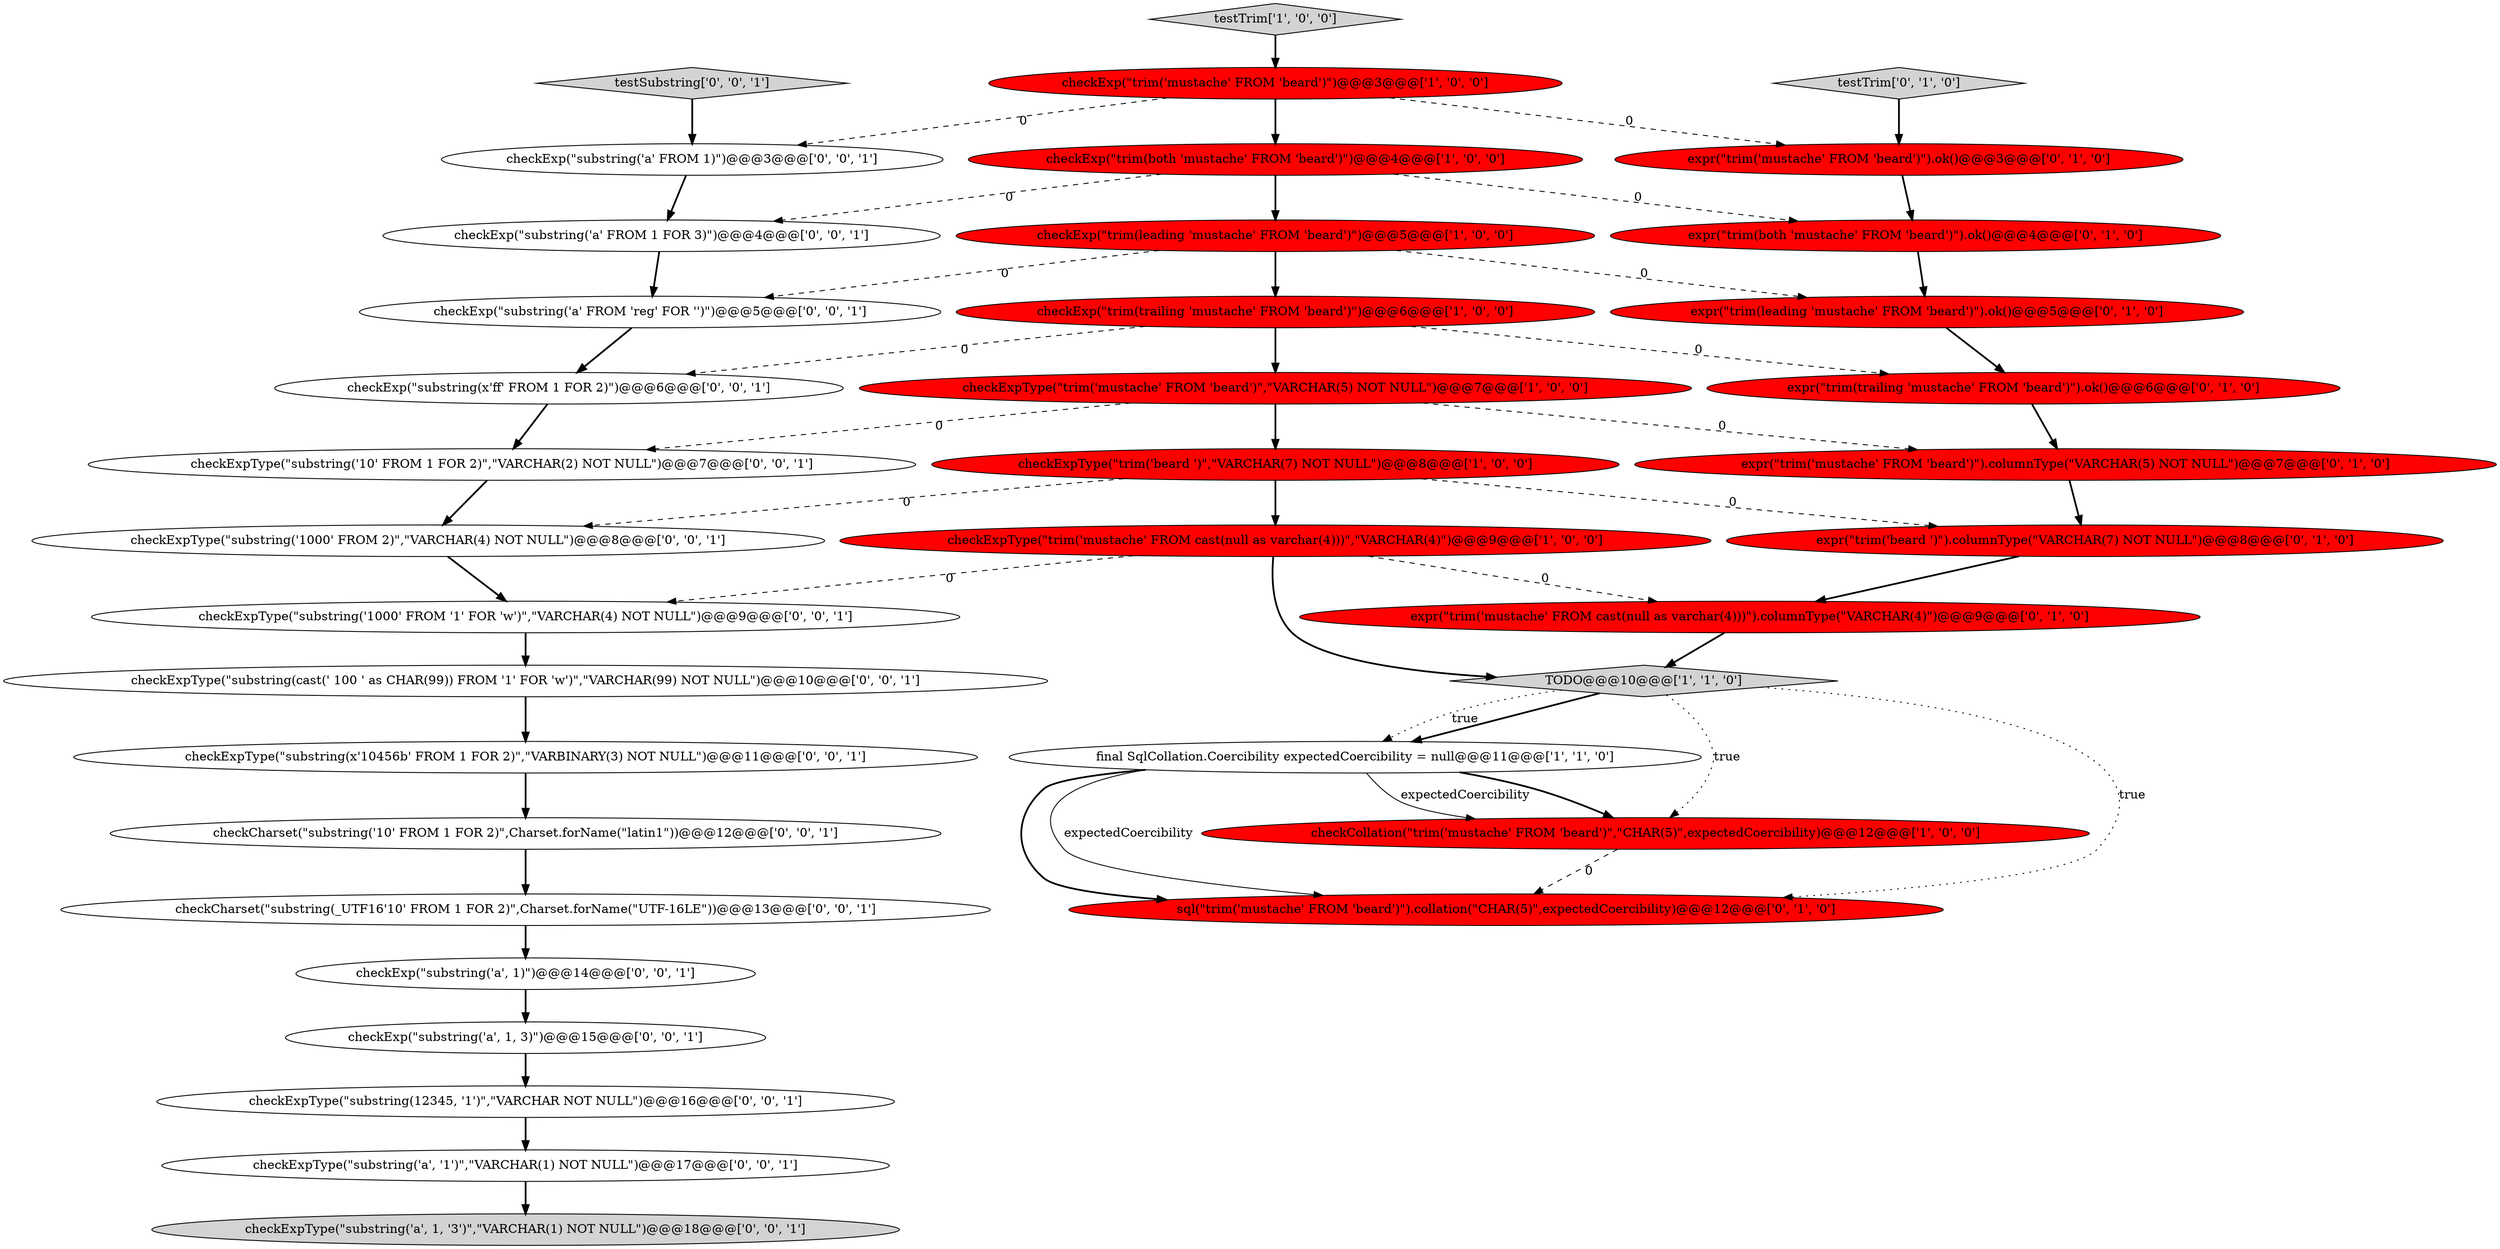 digraph {
4 [style = filled, label = "checkExpType(\"trim('mustache' FROM 'beard')\",\"VARCHAR(5) NOT NULL\")@@@7@@@['1', '0', '0']", fillcolor = red, shape = ellipse image = "AAA1AAABBB1BBB"];
25 [style = filled, label = "checkExpType(\"substring('1000' FROM '1' FOR 'w')\",\"VARCHAR(4) NOT NULL\")@@@9@@@['0', '0', '1']", fillcolor = white, shape = ellipse image = "AAA0AAABBB3BBB"];
13 [style = filled, label = "expr(\"trim(trailing 'mustache' FROM 'beard')\").ok()@@@6@@@['0', '1', '0']", fillcolor = red, shape = ellipse image = "AAA1AAABBB2BBB"];
20 [style = filled, label = "checkExp(\"substring('a', 1)\")@@@14@@@['0', '0', '1']", fillcolor = white, shape = ellipse image = "AAA0AAABBB3BBB"];
11 [style = filled, label = "expr(\"trim('beard ')\").columnType(\"VARCHAR(7) NOT NULL\")@@@8@@@['0', '1', '0']", fillcolor = red, shape = ellipse image = "AAA1AAABBB2BBB"];
19 [style = filled, label = "testTrim['0', '1', '0']", fillcolor = lightgray, shape = diamond image = "AAA0AAABBB2BBB"];
10 [style = filled, label = "testTrim['1', '0', '0']", fillcolor = lightgray, shape = diamond image = "AAA0AAABBB1BBB"];
16 [style = filled, label = "expr(\"trim('mustache' FROM 'beard')\").ok()@@@3@@@['0', '1', '0']", fillcolor = red, shape = ellipse image = "AAA1AAABBB2BBB"];
34 [style = filled, label = "checkExp(\"substring('a' FROM 'reg' FOR '\')\")@@@5@@@['0', '0', '1']", fillcolor = white, shape = ellipse image = "AAA0AAABBB3BBB"];
33 [style = filled, label = "checkExpType(\"substring('a', 1, '3')\",\"VARCHAR(1) NOT NULL\")@@@18@@@['0', '0', '1']", fillcolor = lightgray, shape = ellipse image = "AAA0AAABBB3BBB"];
31 [style = filled, label = "checkExp(\"substring('a' FROM 1)\")@@@3@@@['0', '0', '1']", fillcolor = white, shape = ellipse image = "AAA0AAABBB3BBB"];
17 [style = filled, label = "expr(\"trim(leading 'mustache' FROM 'beard')\").ok()@@@5@@@['0', '1', '0']", fillcolor = red, shape = ellipse image = "AAA1AAABBB2BBB"];
21 [style = filled, label = "checkExpType(\"substring(12345, '1')\",\"VARCHAR NOT NULL\")@@@16@@@['0', '0', '1']", fillcolor = white, shape = ellipse image = "AAA0AAABBB3BBB"];
28 [style = filled, label = "checkExpType(\"substring('10' FROM 1 FOR 2)\",\"VARCHAR(2) NOT NULL\")@@@7@@@['0', '0', '1']", fillcolor = white, shape = ellipse image = "AAA0AAABBB3BBB"];
5 [style = filled, label = "checkCollation(\"trim('mustache' FROM 'beard')\",\"CHAR(5)\",expectedCoercibility)@@@12@@@['1', '0', '0']", fillcolor = red, shape = ellipse image = "AAA1AAABBB1BBB"];
8 [style = filled, label = "checkExp(\"trim(trailing 'mustache' FROM 'beard')\")@@@6@@@['1', '0', '0']", fillcolor = red, shape = ellipse image = "AAA1AAABBB1BBB"];
26 [style = filled, label = "checkCharset(\"substring(_UTF16'10' FROM 1 FOR 2)\",Charset.forName(\"UTF-16LE\"))@@@13@@@['0', '0', '1']", fillcolor = white, shape = ellipse image = "AAA0AAABBB3BBB"];
23 [style = filled, label = "testSubstring['0', '0', '1']", fillcolor = lightgray, shape = diamond image = "AAA0AAABBB3BBB"];
9 [style = filled, label = "TODO@@@10@@@['1', '1', '0']", fillcolor = lightgray, shape = diamond image = "AAA0AAABBB1BBB"];
30 [style = filled, label = "checkCharset(\"substring('10' FROM 1 FOR 2)\",Charset.forName(\"latin1\"))@@@12@@@['0', '0', '1']", fillcolor = white, shape = ellipse image = "AAA0AAABBB3BBB"];
3 [style = filled, label = "final SqlCollation.Coercibility expectedCoercibility = null@@@11@@@['1', '1', '0']", fillcolor = white, shape = ellipse image = "AAA0AAABBB1BBB"];
22 [style = filled, label = "checkExpType(\"substring('a', '1')\",\"VARCHAR(1) NOT NULL\")@@@17@@@['0', '0', '1']", fillcolor = white, shape = ellipse image = "AAA0AAABBB3BBB"];
29 [style = filled, label = "checkExpType(\"substring(x'10456b' FROM 1 FOR 2)\",\"VARBINARY(3) NOT NULL\")@@@11@@@['0', '0', '1']", fillcolor = white, shape = ellipse image = "AAA0AAABBB3BBB"];
1 [style = filled, label = "checkExp(\"trim(both 'mustache' FROM 'beard')\")@@@4@@@['1', '0', '0']", fillcolor = red, shape = ellipse image = "AAA1AAABBB1BBB"];
6 [style = filled, label = "checkExpType(\"trim('beard ')\",\"VARCHAR(7) NOT NULL\")@@@8@@@['1', '0', '0']", fillcolor = red, shape = ellipse image = "AAA1AAABBB1BBB"];
27 [style = filled, label = "checkExp(\"substring(x'ff' FROM 1 FOR 2)\")@@@6@@@['0', '0', '1']", fillcolor = white, shape = ellipse image = "AAA0AAABBB3BBB"];
0 [style = filled, label = "checkExp(\"trim('mustache' FROM 'beard')\")@@@3@@@['1', '0', '0']", fillcolor = red, shape = ellipse image = "AAA1AAABBB1BBB"];
2 [style = filled, label = "checkExp(\"trim(leading 'mustache' FROM 'beard')\")@@@5@@@['1', '0', '0']", fillcolor = red, shape = ellipse image = "AAA1AAABBB1BBB"];
32 [style = filled, label = "checkExp(\"substring('a', 1, 3)\")@@@15@@@['0', '0', '1']", fillcolor = white, shape = ellipse image = "AAA0AAABBB3BBB"];
18 [style = filled, label = "expr(\"trim('mustache' FROM cast(null as varchar(4)))\").columnType(\"VARCHAR(4)\")@@@9@@@['0', '1', '0']", fillcolor = red, shape = ellipse image = "AAA1AAABBB2BBB"];
7 [style = filled, label = "checkExpType(\"trim('mustache' FROM cast(null as varchar(4)))\",\"VARCHAR(4)\")@@@9@@@['1', '0', '0']", fillcolor = red, shape = ellipse image = "AAA1AAABBB1BBB"];
12 [style = filled, label = "expr(\"trim(both 'mustache' FROM 'beard')\").ok()@@@4@@@['0', '1', '0']", fillcolor = red, shape = ellipse image = "AAA1AAABBB2BBB"];
35 [style = filled, label = "checkExpType(\"substring(cast(' 100 ' as CHAR(99)) FROM '1' FOR 'w')\",\"VARCHAR(99) NOT NULL\")@@@10@@@['0', '0', '1']", fillcolor = white, shape = ellipse image = "AAA0AAABBB3BBB"];
24 [style = filled, label = "checkExp(\"substring('a' FROM 1 FOR 3)\")@@@4@@@['0', '0', '1']", fillcolor = white, shape = ellipse image = "AAA0AAABBB3BBB"];
36 [style = filled, label = "checkExpType(\"substring('1000' FROM 2)\",\"VARCHAR(4) NOT NULL\")@@@8@@@['0', '0', '1']", fillcolor = white, shape = ellipse image = "AAA0AAABBB3BBB"];
15 [style = filled, label = "expr(\"trim('mustache' FROM 'beard')\").columnType(\"VARCHAR(5) NOT NULL\")@@@7@@@['0', '1', '0']", fillcolor = red, shape = ellipse image = "AAA1AAABBB2BBB"];
14 [style = filled, label = "sql(\"trim('mustache' FROM 'beard')\").collation(\"CHAR(5)\",expectedCoercibility)@@@12@@@['0', '1', '0']", fillcolor = red, shape = ellipse image = "AAA1AAABBB2BBB"];
23->31 [style = bold, label=""];
22->33 [style = bold, label=""];
32->21 [style = bold, label=""];
5->14 [style = dashed, label="0"];
28->36 [style = bold, label=""];
35->29 [style = bold, label=""];
7->18 [style = dashed, label="0"];
29->30 [style = bold, label=""];
4->6 [style = bold, label=""];
31->24 [style = bold, label=""];
27->28 [style = bold, label=""];
3->14 [style = bold, label=""];
12->17 [style = bold, label=""];
30->26 [style = bold, label=""];
0->16 [style = dashed, label="0"];
6->11 [style = dashed, label="0"];
20->32 [style = bold, label=""];
24->34 [style = bold, label=""];
25->35 [style = bold, label=""];
2->17 [style = dashed, label="0"];
9->14 [style = dotted, label="true"];
11->18 [style = bold, label=""];
4->28 [style = dashed, label="0"];
19->16 [style = bold, label=""];
8->13 [style = dashed, label="0"];
7->9 [style = bold, label=""];
1->12 [style = dashed, label="0"];
3->5 [style = bold, label=""];
36->25 [style = bold, label=""];
15->11 [style = bold, label=""];
21->22 [style = bold, label=""];
1->24 [style = dashed, label="0"];
0->1 [style = bold, label=""];
4->15 [style = dashed, label="0"];
6->36 [style = dashed, label="0"];
10->0 [style = bold, label=""];
0->31 [style = dashed, label="0"];
18->9 [style = bold, label=""];
2->34 [style = dashed, label="0"];
7->25 [style = dashed, label="0"];
9->3 [style = bold, label=""];
8->27 [style = dashed, label="0"];
3->14 [style = solid, label="expectedCoercibility"];
1->2 [style = bold, label=""];
17->13 [style = bold, label=""];
13->15 [style = bold, label=""];
8->4 [style = bold, label=""];
6->7 [style = bold, label=""];
16->12 [style = bold, label=""];
9->3 [style = dotted, label="true"];
26->20 [style = bold, label=""];
3->5 [style = solid, label="expectedCoercibility"];
2->8 [style = bold, label=""];
34->27 [style = bold, label=""];
9->5 [style = dotted, label="true"];
}
